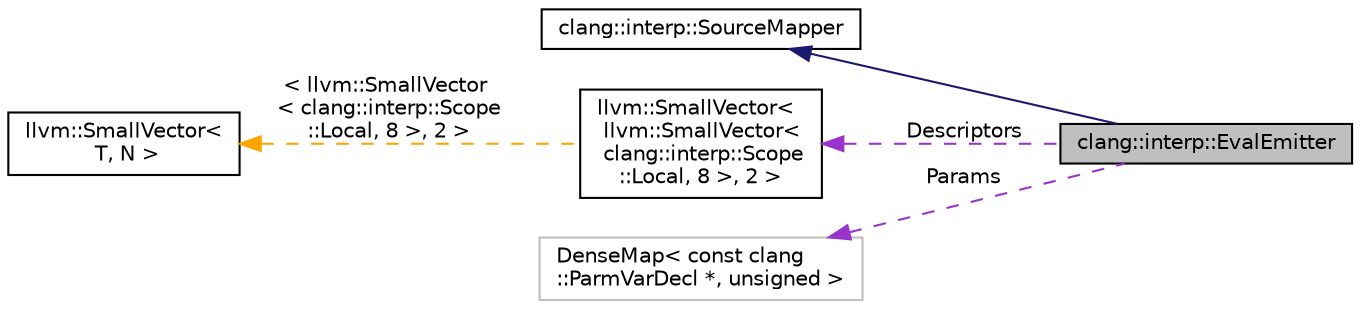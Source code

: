 digraph "clang::interp::EvalEmitter"
{
 // LATEX_PDF_SIZE
  bgcolor="transparent";
  edge [fontname="Helvetica",fontsize="10",labelfontname="Helvetica",labelfontsize="10"];
  node [fontname="Helvetica",fontsize="10",shape=record];
  rankdir="LR";
  Node1 [label="clang::interp::EvalEmitter",height=0.2,width=0.4,color="black", fillcolor="grey75", style="filled", fontcolor="black",tooltip="An emitter which evaluates opcodes as they are emitted."];
  Node2 -> Node1 [dir="back",color="midnightblue",fontsize="10",style="solid",fontname="Helvetica"];
  Node2 [label="clang::interp::SourceMapper",height=0.2,width=0.4,color="black",URL="$classclang_1_1interp_1_1SourceMapper.html",tooltip="Interface for classes which map locations to sources."];
  Node3 -> Node1 [dir="back",color="darkorchid3",fontsize="10",style="dashed",label=" Descriptors" ,fontname="Helvetica"];
  Node3 [label="llvm::SmallVector\<\l llvm::SmallVector\<\l clang::interp::Scope\l::Local, 8 \>, 2 \>",height=0.2,width=0.4,color="black",URL="$classllvm_1_1SmallVector.html",tooltip=" "];
  Node4 -> Node3 [dir="back",color="orange",fontsize="10",style="dashed",label=" \< llvm::SmallVector\l\< clang::interp::Scope\l::Local, 8 \>, 2 \>" ,fontname="Helvetica"];
  Node4 [label="llvm::SmallVector\<\l T, N \>",height=0.2,width=0.4,color="black",URL="$classllvm_1_1SmallVector.html",tooltip=" "];
  Node5 -> Node1 [dir="back",color="darkorchid3",fontsize="10",style="dashed",label=" Params" ,fontname="Helvetica"];
  Node5 [label="DenseMap\< const clang\l::ParmVarDecl *, unsigned \>",height=0.2,width=0.4,color="grey75",tooltip=" "];
}
